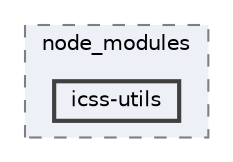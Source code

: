 digraph "pkiclassroomrescheduler/src/main/frontend/node_modules/icss-utils"
{
 // LATEX_PDF_SIZE
  bgcolor="transparent";
  edge [fontname=Helvetica,fontsize=10,labelfontname=Helvetica,labelfontsize=10];
  node [fontname=Helvetica,fontsize=10,shape=box,height=0.2,width=0.4];
  compound=true
  subgraph clusterdir_72953eda66ccb3a2722c28e1c3e6c23b {
    graph [ bgcolor="#edf0f7", pencolor="grey50", label="node_modules", fontname=Helvetica,fontsize=10 style="filled,dashed", URL="dir_72953eda66ccb3a2722c28e1c3e6c23b.html",tooltip=""]
  dir_456bcc3fbf539c7f719639ca39d0eae9 [label="icss-utils", fillcolor="#edf0f7", color="grey25", style="filled,bold", URL="dir_456bcc3fbf539c7f719639ca39d0eae9.html",tooltip=""];
  }
}
